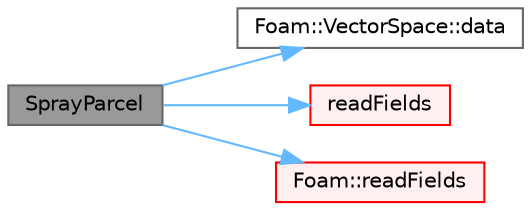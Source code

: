 digraph "SprayParcel"
{
 // LATEX_PDF_SIZE
  bgcolor="transparent";
  edge [fontname=Helvetica,fontsize=10,labelfontname=Helvetica,labelfontsize=10];
  node [fontname=Helvetica,fontsize=10,shape=box,height=0.2,width=0.4];
  rankdir="LR";
  Node1 [id="Node000001",label="SprayParcel",height=0.2,width=0.4,color="gray40", fillcolor="grey60", style="filled", fontcolor="black",tooltip=" "];
  Node1 -> Node2 [id="edge1_Node000001_Node000002",color="steelblue1",style="solid",tooltip=" "];
  Node2 [id="Node000002",label="Foam::VectorSpace::data",height=0.2,width=0.4,color="grey40", fillcolor="white", style="filled",URL="$classFoam_1_1VectorSpace.html#a35bcd77de657e1bf0a9ad88df619dad5",tooltip=" "];
  Node1 -> Node3 [id="edge2_Node000001_Node000003",color="steelblue1",style="solid",tooltip=" "];
  Node3 [id="Node000003",label="readFields",height=0.2,width=0.4,color="red", fillcolor="#FFF0F0", style="filled",URL="$classFoam_1_1SprayParcel.html#aef842d059922eaaa167c7b8c37378e17",tooltip=" "];
  Node1 -> Node5 [id="edge3_Node000001_Node000005",color="steelblue1",style="solid",tooltip=" "];
  Node5 [id="Node000005",label="Foam::readFields",height=0.2,width=0.4,color="red", fillcolor="#FFF0F0", style="filled",URL="$namespaceFoam.html#a634250c25c41d8da76c10d113e566a72",tooltip=" "];
}

